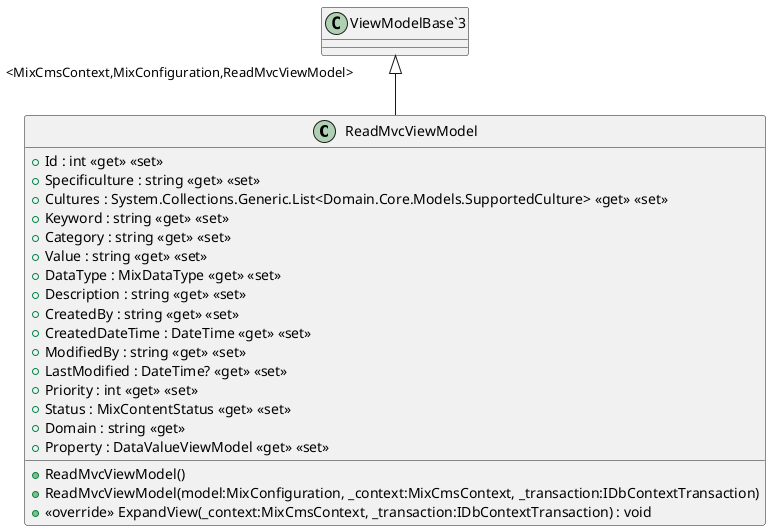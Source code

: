 @startuml
class ReadMvcViewModel {
    + Id : int <<get>> <<set>>
    + Specificulture : string <<get>> <<set>>
    + Cultures : System.Collections.Generic.List<Domain.Core.Models.SupportedCulture> <<get>> <<set>>
    + Keyword : string <<get>> <<set>>
    + Category : string <<get>> <<set>>
    + Value : string <<get>> <<set>>
    + DataType : MixDataType <<get>> <<set>>
    + Description : string <<get>> <<set>>
    + CreatedBy : string <<get>> <<set>>
    + CreatedDateTime : DateTime <<get>> <<set>>
    + ModifiedBy : string <<get>> <<set>>
    + LastModified : DateTime? <<get>> <<set>>
    + Priority : int <<get>> <<set>>
    + Status : MixContentStatus <<get>> <<set>>
    + Domain : string <<get>>
    + Property : DataValueViewModel <<get>> <<set>>
    + ReadMvcViewModel()
    + ReadMvcViewModel(model:MixConfiguration, _context:MixCmsContext, _transaction:IDbContextTransaction)
    + <<override>> ExpandView(_context:MixCmsContext, _transaction:IDbContextTransaction) : void
}
"ViewModelBase`3" "<MixCmsContext,MixConfiguration,ReadMvcViewModel>" <|-- ReadMvcViewModel
@enduml
